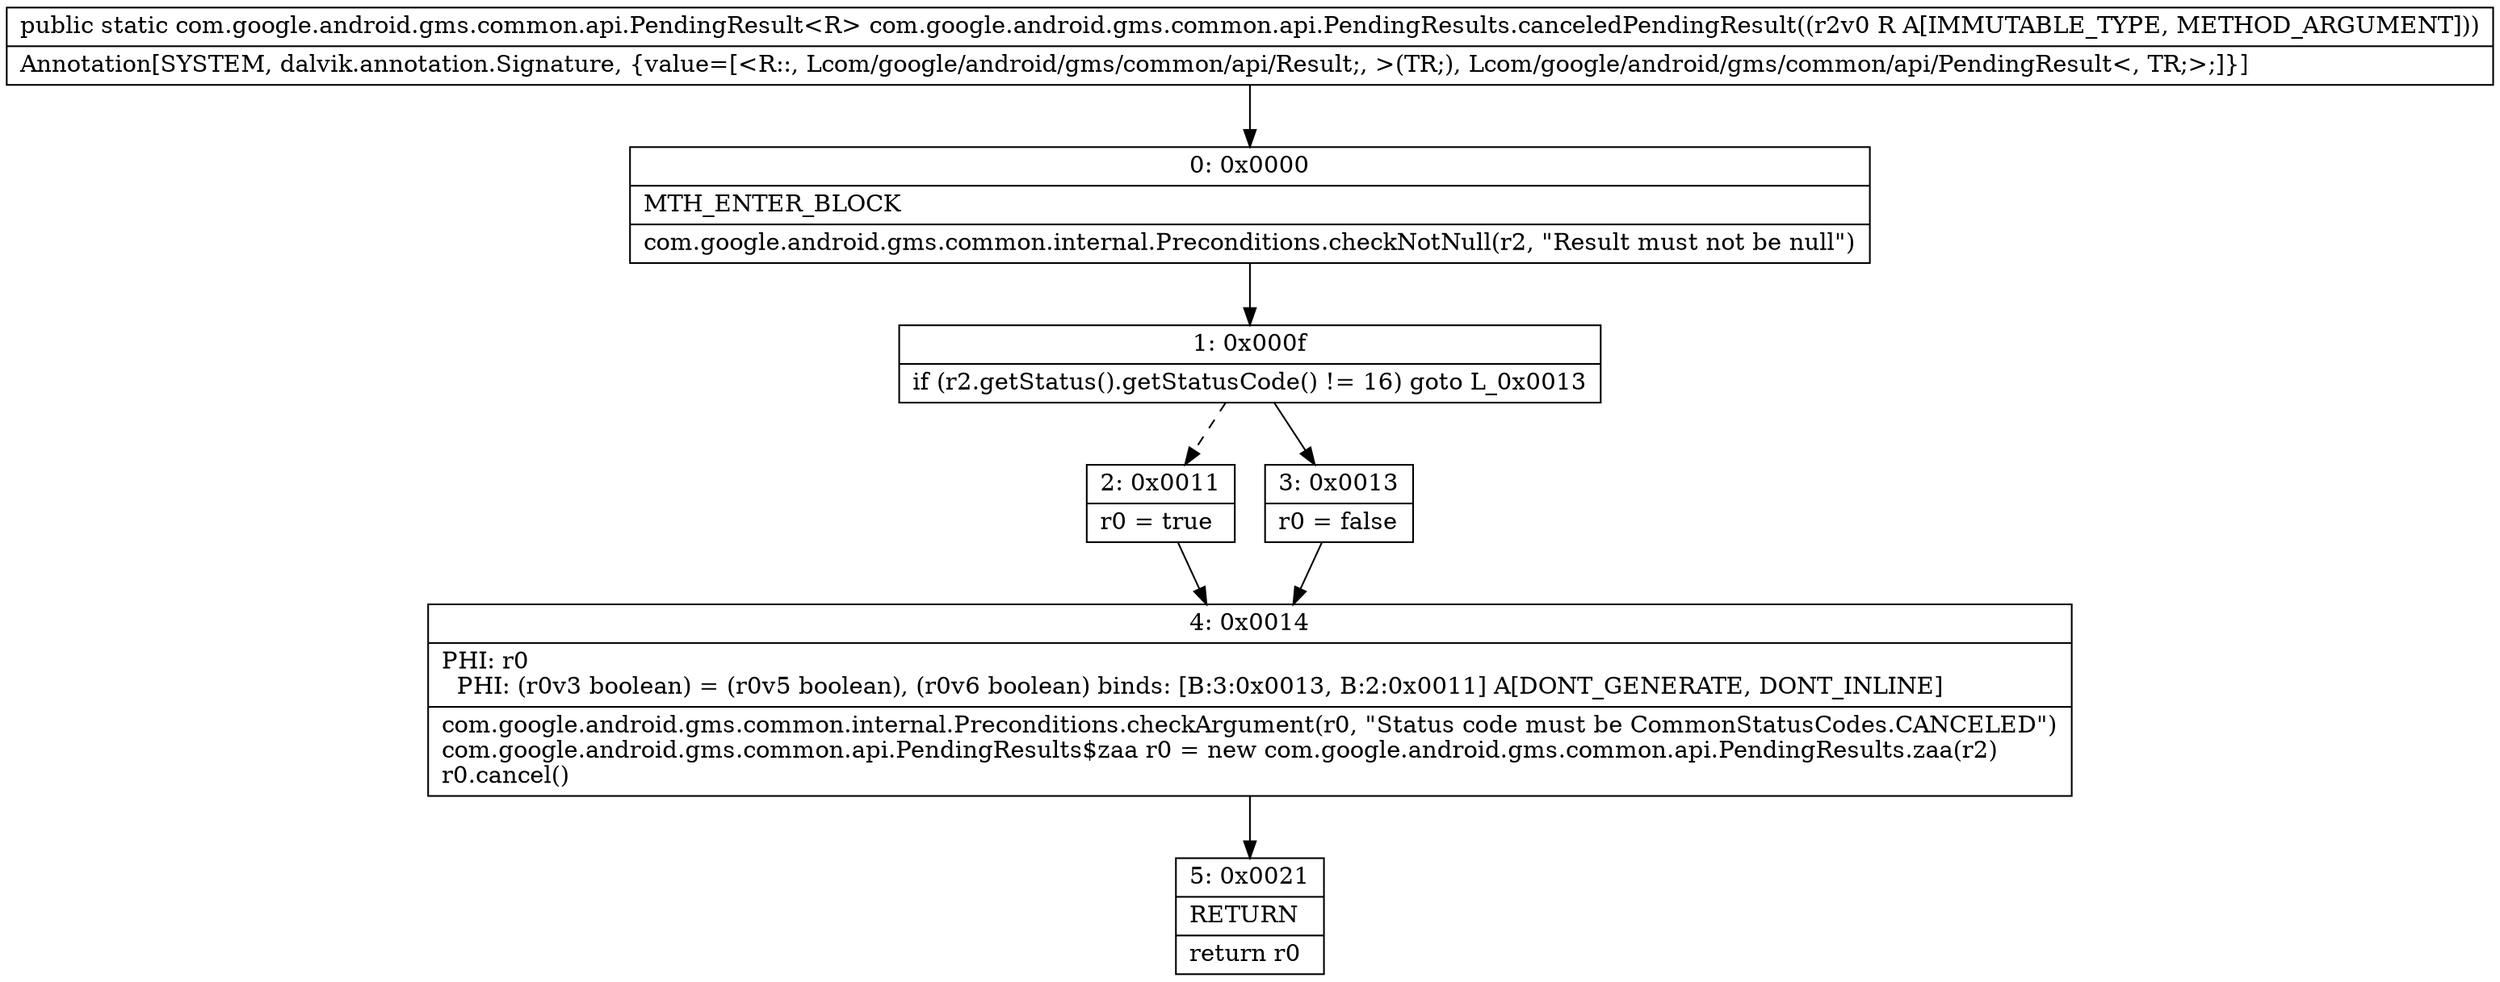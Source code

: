 digraph "CFG forcom.google.android.gms.common.api.PendingResults.canceledPendingResult(Lcom\/google\/android\/gms\/common\/api\/Result;)Lcom\/google\/android\/gms\/common\/api\/PendingResult;" {
Node_0 [shape=record,label="{0\:\ 0x0000|MTH_ENTER_BLOCK\l|com.google.android.gms.common.internal.Preconditions.checkNotNull(r2, \"Result must not be null\")\l}"];
Node_1 [shape=record,label="{1\:\ 0x000f|if (r2.getStatus().getStatusCode() != 16) goto L_0x0013\l}"];
Node_2 [shape=record,label="{2\:\ 0x0011|r0 = true\l}"];
Node_3 [shape=record,label="{3\:\ 0x0013|r0 = false\l}"];
Node_4 [shape=record,label="{4\:\ 0x0014|PHI: r0 \l  PHI: (r0v3 boolean) = (r0v5 boolean), (r0v6 boolean) binds: [B:3:0x0013, B:2:0x0011] A[DONT_GENERATE, DONT_INLINE]\l|com.google.android.gms.common.internal.Preconditions.checkArgument(r0, \"Status code must be CommonStatusCodes.CANCELED\")\lcom.google.android.gms.common.api.PendingResults$zaa r0 = new com.google.android.gms.common.api.PendingResults.zaa(r2)\lr0.cancel()\l}"];
Node_5 [shape=record,label="{5\:\ 0x0021|RETURN\l|return r0\l}"];
MethodNode[shape=record,label="{public static com.google.android.gms.common.api.PendingResult\<R\> com.google.android.gms.common.api.PendingResults.canceledPendingResult((r2v0 R A[IMMUTABLE_TYPE, METHOD_ARGUMENT]))  | Annotation[SYSTEM, dalvik.annotation.Signature, \{value=[\<R::, Lcom\/google\/android\/gms\/common\/api\/Result;, \>(TR;), Lcom\/google\/android\/gms\/common\/api\/PendingResult\<, TR;\>;]\}]\l}"];
MethodNode -> Node_0;
Node_0 -> Node_1;
Node_1 -> Node_2[style=dashed];
Node_1 -> Node_3;
Node_2 -> Node_4;
Node_3 -> Node_4;
Node_4 -> Node_5;
}

